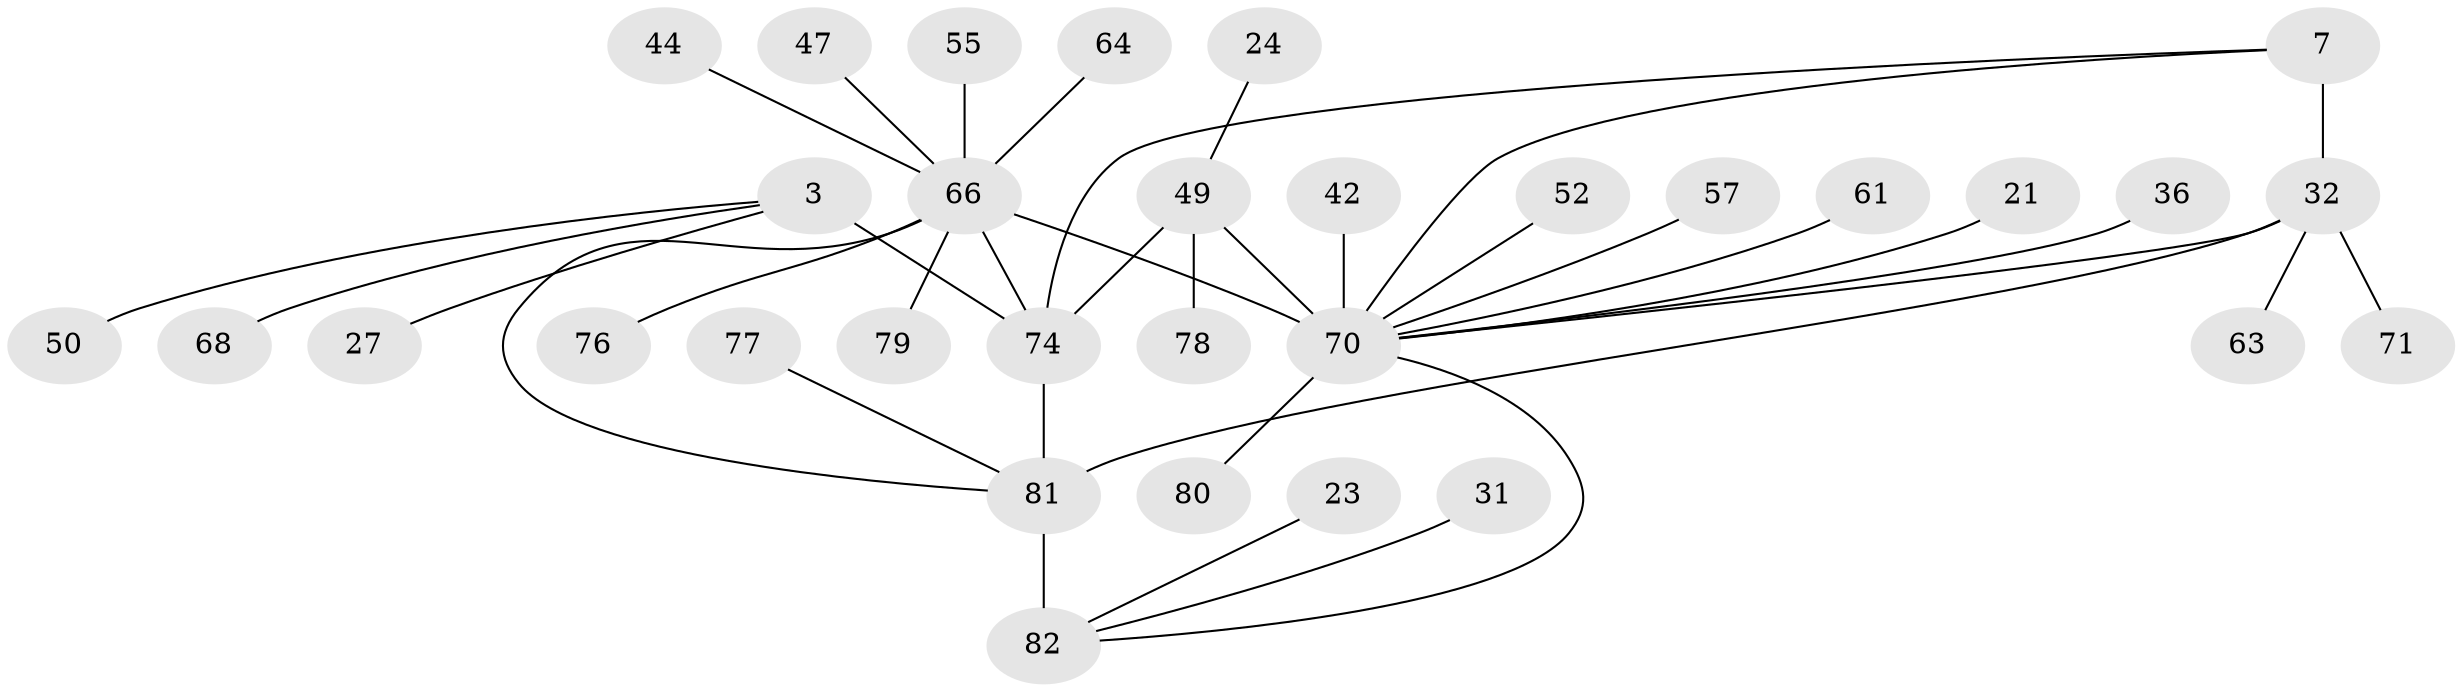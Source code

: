 // original degree distribution, {8: 0.036585365853658534, 5: 0.07317073170731707, 4: 0.04878048780487805, 6: 0.04878048780487805, 3: 0.024390243902439025, 7: 0.012195121951219513, 10: 0.012195121951219513, 11: 0.012195121951219513, 9: 0.012195121951219513, 1: 0.524390243902439, 2: 0.1951219512195122}
// Generated by graph-tools (version 1.1) at 2025/59/03/04/25 21:59:01]
// undirected, 32 vertices, 37 edges
graph export_dot {
graph [start="1"]
  node [color=gray90,style=filled];
  3 [super="+2"];
  7 [super="+5"];
  21;
  23;
  24;
  27;
  31;
  32 [super="+8"];
  36;
  42;
  44;
  47;
  49 [super="+19+22"];
  50;
  52;
  55;
  57;
  61;
  63;
  64 [super="+37"];
  66 [super="+16+29+35"];
  68 [super="+60"];
  70 [super="+20+53+14"];
  71 [super="+34"];
  74 [super="+41+72"];
  76 [super="+75"];
  77 [super="+65"];
  78 [super="+30"];
  79;
  80;
  81 [super="+43+45+73+11+25+26+54+56+69"];
  82 [super="+51+12"];
  3 -- 50;
  3 -- 27;
  3 -- 68;
  3 -- 74 [weight=4];
  7 -- 70;
  7 -- 74;
  7 -- 32 [weight=4];
  21 -- 70;
  23 -- 82;
  24 -- 49;
  31 -- 82;
  32 -- 81 [weight=2];
  32 -- 70;
  32 -- 71;
  32 -- 63;
  36 -- 70;
  42 -- 70;
  44 -- 66;
  47 -- 66;
  49 -- 70 [weight=4];
  49 -- 78;
  49 -- 74;
  52 -- 70;
  55 -- 66;
  57 -- 70;
  61 -- 70;
  64 -- 66;
  66 -- 70 [weight=7];
  66 -- 76;
  66 -- 79;
  66 -- 81;
  66 -- 74;
  70 -- 80;
  70 -- 82;
  74 -- 81;
  77 -- 81;
  81 -- 82 [weight=4];
}
